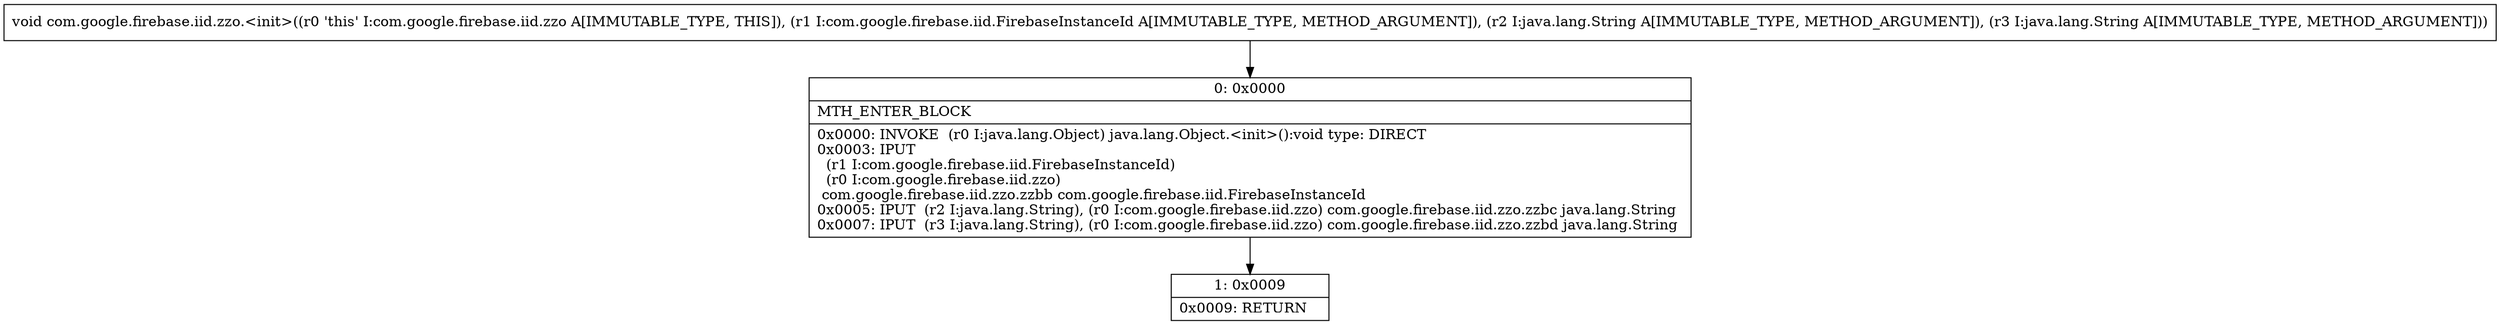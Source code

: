 digraph "CFG forcom.google.firebase.iid.zzo.\<init\>(Lcom\/google\/firebase\/iid\/FirebaseInstanceId;Ljava\/lang\/String;Ljava\/lang\/String;)V" {
Node_0 [shape=record,label="{0\:\ 0x0000|MTH_ENTER_BLOCK\l|0x0000: INVOKE  (r0 I:java.lang.Object) java.lang.Object.\<init\>():void type: DIRECT \l0x0003: IPUT  \l  (r1 I:com.google.firebase.iid.FirebaseInstanceId)\l  (r0 I:com.google.firebase.iid.zzo)\l com.google.firebase.iid.zzo.zzbb com.google.firebase.iid.FirebaseInstanceId \l0x0005: IPUT  (r2 I:java.lang.String), (r0 I:com.google.firebase.iid.zzo) com.google.firebase.iid.zzo.zzbc java.lang.String \l0x0007: IPUT  (r3 I:java.lang.String), (r0 I:com.google.firebase.iid.zzo) com.google.firebase.iid.zzo.zzbd java.lang.String \l}"];
Node_1 [shape=record,label="{1\:\ 0x0009|0x0009: RETURN   \l}"];
MethodNode[shape=record,label="{void com.google.firebase.iid.zzo.\<init\>((r0 'this' I:com.google.firebase.iid.zzo A[IMMUTABLE_TYPE, THIS]), (r1 I:com.google.firebase.iid.FirebaseInstanceId A[IMMUTABLE_TYPE, METHOD_ARGUMENT]), (r2 I:java.lang.String A[IMMUTABLE_TYPE, METHOD_ARGUMENT]), (r3 I:java.lang.String A[IMMUTABLE_TYPE, METHOD_ARGUMENT])) }"];
MethodNode -> Node_0;
Node_0 -> Node_1;
}

